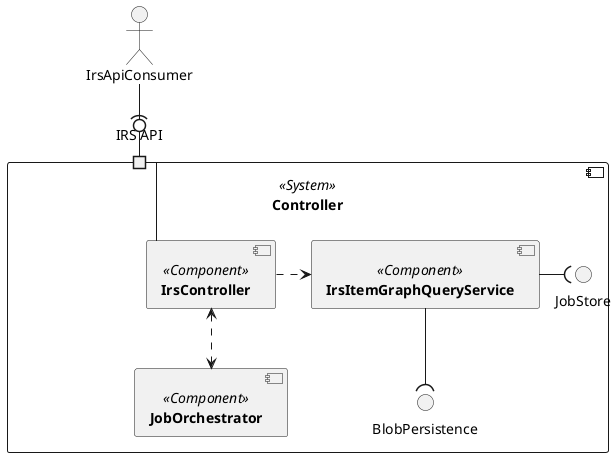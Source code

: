 @startuml
skinparam monochrome true
skinparam shadowing false
skinparam linetype ortho
skinparam defaultFontName "Architects daughter"

 component [**Controller**] <<System>> as Controller {
    component [**IrsController**] <<Component>> as IrsController
    component [**IrsItemGraphQueryService**] <<Component>> as IrsItemGraphQueryService
        port "IRS API" as API_PORT
    component [**JobOrchestrator**] <<Component>> as JobOrchestrator
    interface JobStore
    interface BlobPersistence
    IrsController .>  IrsItemGraphQueryService


    }
    actor IrsApiConsumer
        IrsController <..> JobOrchestrator
        IrsController -up- API_PORT
        IrsApiConsumer -(0- API_PORT
        IrsItemGraphQueryService -( JobStore
        IrsItemGraphQueryService --( BlobPersistence
@enduml